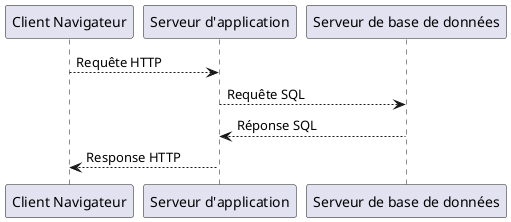 @startuml

participant "Client Navigateur" as CN

participant "Serveur d'application" as SA

participant "Serveur de base de données" as SBDD


CN --> SA : Requête HTTP
SA --> SBDD : Requête SQL
SA <-- SBDD : Réponse SQL
CN <-- SA : Response HTTP



@enduml
